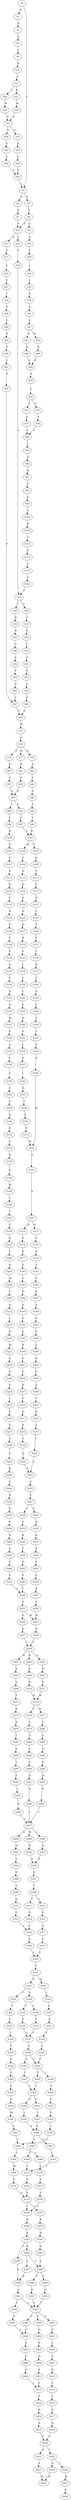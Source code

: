 strict digraph  {
	S0 -> S1 [ label = A ];
	S0 -> S2 [ label = L ];
	S1 -> S3 [ label = Q ];
	S2 -> S4 [ label = D ];
	S2 -> S5 [ label = N ];
	S3 -> S6 [ label = S ];
	S4 -> S7 [ label = F ];
	S5 -> S8 [ label = F ];
	S6 -> S9 [ label = L ];
	S7 -> S10 [ label = E ];
	S8 -> S10 [ label = E ];
	S8 -> S11 [ label = Q ];
	S9 -> S12 [ label = D ];
	S10 -> S13 [ label = S ];
	S10 -> S14 [ label = I ];
	S11 -> S15 [ label = S ];
	S12 -> S16 [ label = L ];
	S13 -> S17 [ label = V ];
	S14 -> S18 [ label = V ];
	S15 -> S19 [ label = L ];
	S16 -> S20 [ label = L ];
	S16 -> S21 [ label = K ];
	S17 -> S22 [ label = L ];
	S18 -> S23 [ label = F ];
	S19 -> S24 [ label = L ];
	S20 -> S25 [ label = W ];
	S21 -> S26 [ label = W ];
	S22 -> S27 [ label = T ];
	S23 -> S28 [ label = S ];
	S23 -> S29 [ label = T ];
	S24 -> S30 [ label = L ];
	S25 -> S31 [ label = A ];
	S26 -> S31 [ label = A ];
	S27 -> S32 [ label = L ];
	S28 -> S33 [ label = T ];
	S29 -> S34 [ label = R ];
	S30 -> S35 [ label = P ];
	S31 -> S36 [ label = N ];
	S31 -> S37 [ label = D ];
	S32 -> S38 [ label = G ];
	S33 -> S39 [ label = G ];
	S34 -> S40 [ label = R ];
	S35 -> S41 [ label = E ];
	S36 -> S42 [ label = E ];
	S37 -> S43 [ label = S ];
	S38 -> S44 [ label = T ];
	S39 -> S45 [ label = I ];
	S40 -> S46 [ label = G ];
	S41 -> S47 [ label = F ];
	S42 -> S48 [ label = C ];
	S43 -> S49 [ label = C ];
	S44 -> S50 [ label = K ];
	S45 -> S51 [ label = T ];
	S46 -> S52 [ label = E ];
	S47 -> S53 [ label = H ];
	S47 -> S54 [ label = R ];
	S48 -> S55 [ label = V ];
	S49 -> S55 [ label = V ];
	S50 -> S56 [ label = E ];
	S51 -> S57 [ label = N ];
	S52 -> S58 [ label = Y ];
	S53 -> S59 [ label = K ];
	S54 -> S60 [ label = K ];
	S55 -> S2 [ label = L ];
	S56 -> S61 [ label = T ];
	S57 -> S62 [ label = E ];
	S58 -> S63 [ label = D ];
	S59 -> S64 [ label = E ];
	S60 -> S64 [ label = E ];
	S61 -> S65 [ label = D ];
	S62 -> S66 [ label = F ];
	S63 -> S67 [ label = F ];
	S64 -> S68 [ label = A ];
	S65 -> S67 [ label = F ];
	S66 -> S69 [ label = E ];
	S67 -> S69 [ label = E ];
	S68 -> S70 [ label = L ];
	S69 -> S71 [ label = W ];
	S70 -> S72 [ label = A ];
	S70 -> S73 [ label = P ];
	S71 -> S74 [ label = G ];
	S72 -> S75 [ label = V ];
	S73 -> S76 [ label = V ];
	S74 -> S77 [ label = H ];
	S74 -> S78 [ label = D ];
	S74 -> S79 [ label = E ];
	S75 -> S80 [ label = V ];
	S76 -> S80 [ label = V ];
	S77 -> S81 [ label = D ];
	S78 -> S82 [ label = Q ];
	S79 -> S83 [ label = K ];
	S80 -> S84 [ label = L ];
	S81 -> S85 [ label = C ];
	S82 -> S86 [ label = C ];
	S83 -> S87 [ label = C ];
	S84 -> S88 [ label = Q ];
	S85 -> S89 [ label = A ];
	S86 -> S90 [ label = S ];
	S87 -> S89 [ label = A ];
	S88 -> S91 [ label = H ];
	S89 -> S92 [ label = I ];
	S89 -> S93 [ label = S ];
	S90 -> S94 [ label = T ];
	S91 -> S95 [ label = G ];
	S92 -> S96 [ label = L ];
	S93 -> S97 [ label = L ];
	S94 -> S98 [ label = L ];
	S95 -> S99 [ label = E ];
	S96 -> S100 [ label = R ];
	S97 -> S101 [ label = P ];
	S98 -> S101 [ label = P ];
	S99 -> S102 [ label = G ];
	S100 -> S103 [ label = G ];
	S101 -> S104 [ label = M ];
	S101 -> S105 [ label = V ];
	S102 -> S106 [ label = R ];
	S103 -> S107 [ label = S ];
	S104 -> S108 [ label = T ];
	S105 -> S109 [ label = G ];
	S106 -> S110 [ label = V ];
	S107 -> S111 [ label = F ];
	S108 -> S112 [ label = N ];
	S109 -> S113 [ label = T ];
	S110 -> S114 [ label = E ];
	S111 -> S115 [ label = S ];
	S112 -> S116 [ label = D ];
	S113 -> S117 [ label = L ];
	S114 -> S118 [ label = T ];
	S115 -> S119 [ label = V ];
	S116 -> S120 [ label = S ];
	S117 -> S121 [ label = N ];
	S118 -> S122 [ label = V ];
	S119 -> S123 [ label = N ];
	S120 -> S124 [ label = H ];
	S121 -> S125 [ label = L ];
	S122 -> S23 [ label = F ];
	S123 -> S126 [ label = P ];
	S124 -> S127 [ label = N ];
	S125 -> S128 [ label = T ];
	S126 -> S129 [ label = V ];
	S127 -> S130 [ label = R ];
	S128 -> S131 [ label = E ];
	S129 -> S132 [ label = E ];
	S130 -> S133 [ label = F ];
	S131 -> S134 [ label = T ];
	S132 -> S135 [ label = D ];
	S133 -> S136 [ label = L ];
	S134 -> S137 [ label = D ];
	S135 -> S138 [ label = G ];
	S136 -> S139 [ label = I ];
	S137 -> S140 [ label = C ];
	S138 -> S141 [ label = Q ];
	S139 -> S142 [ label = L ];
	S140 -> S143 [ label = G ];
	S141 -> S144 [ label = G ];
	S142 -> S145 [ label = P ];
	S143 -> S146 [ label = L ];
	S144 -> S147 [ label = W ];
	S145 -> S148 [ label = D ];
	S146 -> S149 [ label = T ];
	S147 -> S150 [ label = P ];
	S148 -> S151 [ label = E ];
	S149 -> S152 [ label = T ];
	S150 -> S153 [ label = A ];
	S151 -> S154 [ label = C ];
	S152 -> S155 [ label = T ];
	S153 -> S156 [ label = L ];
	S154 -> S157 [ label = S ];
	S155 -> S158 [ label = N ];
	S156 -> S159 [ label = G ];
	S157 -> S160 [ label = I ];
	S158 -> S161 [ label = W ];
	S159 -> S162 [ label = C ];
	S160 -> S163 [ label = A ];
	S161 -> S164 [ label = D ];
	S162 -> S165 [ label = P ];
	S163 -> S166 [ label = T ];
	S164 -> S167 [ label = V ];
	S165 -> S168 [ label = A ];
	S166 -> S169 [ label = S ];
	S167 -> S170 [ label = A ];
	S167 -> S171 [ label = D ];
	S168 -> S172 [ label = N ];
	S169 -> S173 [ label = N ];
	S170 -> S174 [ label = Y ];
	S171 -> S175 [ label = F ];
	S172 -> S176 [ label = S ];
	S173 -> S161 [ label = W ];
	S174 -> S177 [ label = R ];
	S175 -> S178 [ label = R ];
	S176 -> S179 [ label = D ];
	S177 -> S180 [ label = E ];
	S178 -> S181 [ label = T ];
	S179 -> S182 [ label = S ];
	S180 -> S183 [ label = C ];
	S181 -> S184 [ label = C ];
	S182 -> S185 [ label = W ];
	S183 -> S186 [ label = H ];
	S184 -> S187 [ label = K ];
	S185 -> S188 [ label = T ];
	S186 -> S189 [ label = S ];
	S187 -> S190 [ label = S ];
	S188 -> S191 [ label = T ];
	S189 -> S192 [ label = F ];
	S190 -> S193 [ label = P ];
	S191 -> S194 [ label = T ];
	S192 -> S195 [ label = S ];
	S193 -> S196 [ label = Q ];
	S194 -> S197 [ label = N ];
	S195 -> S198 [ label = K ];
	S196 -> S199 [ label = L ];
	S197 -> S200 [ label = V ];
	S198 -> S201 [ label = S ];
	S199 -> S202 [ label = R ];
	S200 -> S203 [ label = R ];
	S201 -> S204 [ label = G ];
	S202 -> S205 [ label = G ];
	S203 -> S206 [ label = M ];
	S204 -> S207 [ label = D ];
	S205 -> S208 [ label = S ];
	S206 -> S209 [ label = C ];
	S207 -> S210 [ label = F ];
	S208 -> S211 [ label = T ];
	S209 -> S212 [ label = Q ];
	S210 -> S213 [ label = H ];
	S211 -> S214 [ label = N ];
	S212 -> S215 [ label = L ];
	S213 -> S216 [ label = E ];
	S214 -> S217 [ label = S ];
	S215 -> S218 [ label = N ];
	S216 -> S219 [ label = L ];
	S217 -> S220 [ label = L ];
	S218 -> S221 [ label = W ];
	S219 -> S222 [ label = L ];
	S220 -> S223 [ label = P ];
	S221 -> S224 [ label = Q ];
	S222 -> S223 [ label = P ];
	S223 -> S225 [ label = V ];
	S224 -> S226 [ label = D ];
	S225 -> S227 [ label = T ];
	S226 -> S228 [ label = E ];
	S227 -> S229 [ label = Y ];
	S227 -> S230 [ label = L ];
	S228 -> S231 [ label = L ];
	S229 -> S232 [ label = N ];
	S230 -> S233 [ label = S ];
	S231 -> S234 [ label = S ];
	S232 -> S235 [ label = K ];
	S233 -> S236 [ label = R ];
	S234 -> S237 [ label = G ];
	S235 -> S238 [ label = E ];
	S236 -> S239 [ label = T ];
	S237 -> S240 [ label = S ];
	S238 -> S241 [ label = E ];
	S239 -> S242 [ label = H ];
	S240 -> S243 [ label = A ];
	S241 -> S244 [ label = E ];
	S242 -> S245 [ label = E ];
	S243 -> S246 [ label = R ];
	S244 -> S247 [ label = R ];
	S245 -> S248 [ label = L ];
	S246 -> S249 [ label = S ];
	S247 -> S250 [ label = S ];
	S248 -> S251 [ label = S ];
	S249 -> S252 [ label = R ];
	S250 -> S253 [ label = W ];
	S251 -> S254 [ label = A ];
	S251 -> S253 [ label = W ];
	S252 -> S255 [ label = N ];
	S253 -> S256 [ label = G ];
	S254 -> S257 [ label = G ];
	S255 -> S258 [ label = R ];
	S256 -> S259 [ label = C ];
	S257 -> S259 [ label = C ];
	S258 -> S260 [ label = H ];
	S259 -> S261 [ label = R ];
	S259 -> S262 [ label = K ];
	S259 -> S263 [ label = A ];
	S260 -> S264 [ label = A ];
	S261 -> S265 [ label = S ];
	S262 -> S266 [ label = E ];
	S263 -> S267 [ label = R ];
	S264 -> S268 [ label = A ];
	S265 -> S269 [ label = S ];
	S266 -> S270 [ label = R ];
	S267 -> S271 [ label = R ];
	S268 -> S272 [ label = E ];
	S269 -> S273 [ label = T ];
	S270 -> S274 [ label = M ];
	S271 -> S274 [ label = M ];
	S272 -> S248 [ label = L ];
	S273 -> S275 [ label = R ];
	S274 -> S276 [ label = E ];
	S274 -> S277 [ label = D ];
	S275 -> S278 [ label = R ];
	S276 -> S279 [ label = A ];
	S277 -> S280 [ label = V ];
	S278 -> S281 [ label = T ];
	S279 -> S282 [ label = A ];
	S280 -> S283 [ label = V ];
	S281 -> S284 [ label = E ];
	S282 -> S285 [ label = G ];
	S283 -> S286 [ label = A ];
	S284 -> S287 [ label = T ];
	S285 -> S288 [ label = P ];
	S286 -> S289 [ label = S ];
	S287 -> S290 [ label = P ];
	S288 -> S291 [ label = S ];
	S289 -> S292 [ label = D ];
	S290 -> S293 [ label = L ];
	S291 -> S294 [ label = R ];
	S292 -> S295 [ label = R ];
	S293 -> S296 [ label = R ];
	S294 -> S297 [ label = C ];
	S295 -> S297 [ label = C ];
	S296 -> S297 [ label = C ];
	S297 -> S298 [ label = R ];
	S297 -> S299 [ label = W ];
	S297 -> S300 [ label = L ];
	S298 -> S301 [ label = H ];
	S299 -> S302 [ label = H ];
	S300 -> S303 [ label = H ];
	S301 -> S304 [ label = E ];
	S302 -> S305 [ label = D ];
	S303 -> S305 [ label = D ];
	S304 -> S306 [ label = P ];
	S305 -> S307 [ label = P ];
	S306 -> S308 [ label = V ];
	S307 -> S309 [ label = T ];
	S308 -> S310 [ label = Q ];
	S309 -> S311 [ label = F ];
	S309 -> S312 [ label = Y ];
	S310 -> S313 [ label = G ];
	S311 -> S314 [ label = G ];
	S312 -> S315 [ label = G ];
	S313 -> S316 [ label = L ];
	S314 -> S316 [ label = L ];
	S315 -> S317 [ label = Q ];
	S316 -> S318 [ label = F ];
	S317 -> S319 [ label = F ];
	S318 -> S320 [ label = V ];
	S319 -> S320 [ label = V ];
	S320 -> S321 [ label = I ];
	S321 -> S322 [ label = N ];
	S321 -> S323 [ label = G ];
	S322 -> S324 [ label = L ];
	S323 -> S325 [ label = V ];
	S323 -> S326 [ label = A ];
	S324 -> S327 [ label = Y ];
	S325 -> S328 [ label = Y ];
	S326 -> S329 [ label = L ];
	S326 -> S330 [ label = F ];
	S327 -> S331 [ label = Q ];
	S328 -> S332 [ label = V ];
	S329 -> S333 [ label = F ];
	S330 -> S334 [ label = F ];
	S331 -> S335 [ label = F ];
	S332 -> S336 [ label = I ];
	S333 -> S337 [ label = G ];
	S334 -> S337 [ label = G ];
	S335 -> S338 [ label = A ];
	S336 -> S339 [ label = C ];
	S337 -> S340 [ label = A ];
	S338 -> S341 [ label = F ];
	S339 -> S342 [ label = F ];
	S340 -> S341 [ label = F ];
	S340 -> S343 [ label = S ];
	S341 -> S344 [ label = L ];
	S341 -> S345 [ label = T ];
	S342 -> S346 [ label = P ];
	S343 -> S347 [ label = T ];
	S344 -> S348 [ label = T ];
	S345 -> S349 [ label = L ];
	S346 -> S350 [ label = L ];
	S347 -> S349 [ label = L ];
	S348 -> S351 [ label = C ];
	S349 -> S352 [ label = Q ];
	S349 -> S353 [ label = P ];
	S350 -> S354 [ label = S ];
	S351 -> S355 [ label = P ];
	S352 -> S356 [ label = L ];
	S353 -> S357 [ label = L ];
	S354 -> S358 [ label = M ];
	S355 -> S359 [ label = L ];
	S356 -> S360 [ label = V ];
	S357 -> S360 [ label = V ];
	S358 -> S361 [ label = L ];
	S359 -> S362 [ label = C ];
	S360 -> S363 [ label = G ];
	S360 -> S364 [ label = S ];
	S361 -> S362 [ label = C ];
	S362 -> S365 [ label = L ];
	S362 -> S366 [ label = A ];
	S363 -> S367 [ label = L ];
	S364 -> S368 [ label = L ];
	S365 -> S369 [ label = M ];
	S366 -> S370 [ label = L ];
	S367 -> S371 [ label = L ];
	S368 -> S371 [ label = L ];
	S369 -> S372 [ label = A ];
	S370 -> S373 [ label = V ];
	S371 -> S374 [ label = A ];
	S372 -> S375 [ label = F ];
	S373 -> S376 [ label = F ];
	S374 -> S375 [ label = F ];
	S375 -> S377 [ label = V ];
	S375 -> S378 [ label = I ];
	S376 -> S378 [ label = I ];
	S377 -> S379 [ label = R ];
	S378 -> S380 [ label = R ];
	S379 -> S381 [ label = H ];
	S380 -> S382 [ label = K ];
	S381 -> S383 [ label = Q ];
	S382 -> S384 [ label = Q ];
	S382 -> S385 [ label = C ];
	S383 -> S386 [ label = F ];
	S384 -> S386 [ label = F ];
	S384 -> S387 [ label = C ];
	S385 -> S388 [ label = R ];
	S386 -> S389 [ label = P ];
	S386 -> S390 [ label = A ];
	S387 -> S388 [ label = R ];
	S388 -> S391 [ label = G ];
	S389 -> S392 [ label = G ];
	S390 -> S393 [ label = G ];
	S391 -> S394 [ label = L ];
	S391 -> S395 [ label = F ];
	S392 -> S395 [ label = F ];
	S393 -> S395 [ label = F ];
	S394 -> S396 [ label = A ];
	S395 -> S397 [ label = E ];
	S395 -> S398 [ label = K ];
	S395 -> S399 [ label = A ];
	S396 -> S400 [ label = G ];
	S397 -> S401 [ label = G ];
	S398 -> S402 [ label = G ];
	S399 -> S400 [ label = G ];
	S400 -> S403 [ label = A ];
	S401 -> S404 [ label = I ];
	S402 -> S405 [ label = V ];
	S403 -> S406 [ label = E ];
	S404 -> S407 [ label = G ];
	S405 -> S408 [ label = Q ];
	S406 -> S409 [ label = E ];
	S407 -> S410 [ label = Q ];
	S408 -> S411 [ label = E ];
	S409 -> S412 [ label = L ];
	S410 -> S413 [ label = L ];
	S411 -> S412 [ label = L ];
	S412 -> S414 [ label = V ];
	S413 -> S415 [ label = L ];
	S414 -> S416 [ label = D ];
	S415 -> S417 [ label = S ];
	S416 -> S418 [ label = D ];
	S417 -> S419 [ label = D ];
	S418 -> S420 [ label = F ];
	S419 -> S420 [ label = F ];
	S420 -> S421 [ label = D ];
	S420 -> S422 [ label = T ];
	S421 -> S423 [ label = A ];
	S422 -> S424 [ label = T ];
	S422 -> S425 [ label = A ];
	S423 -> S426 [ label = M ];
	S424 -> S427 [ label = M ];
	S425 -> S426 [ label = M ];
	S427 -> S428 [ label = K ];
}
